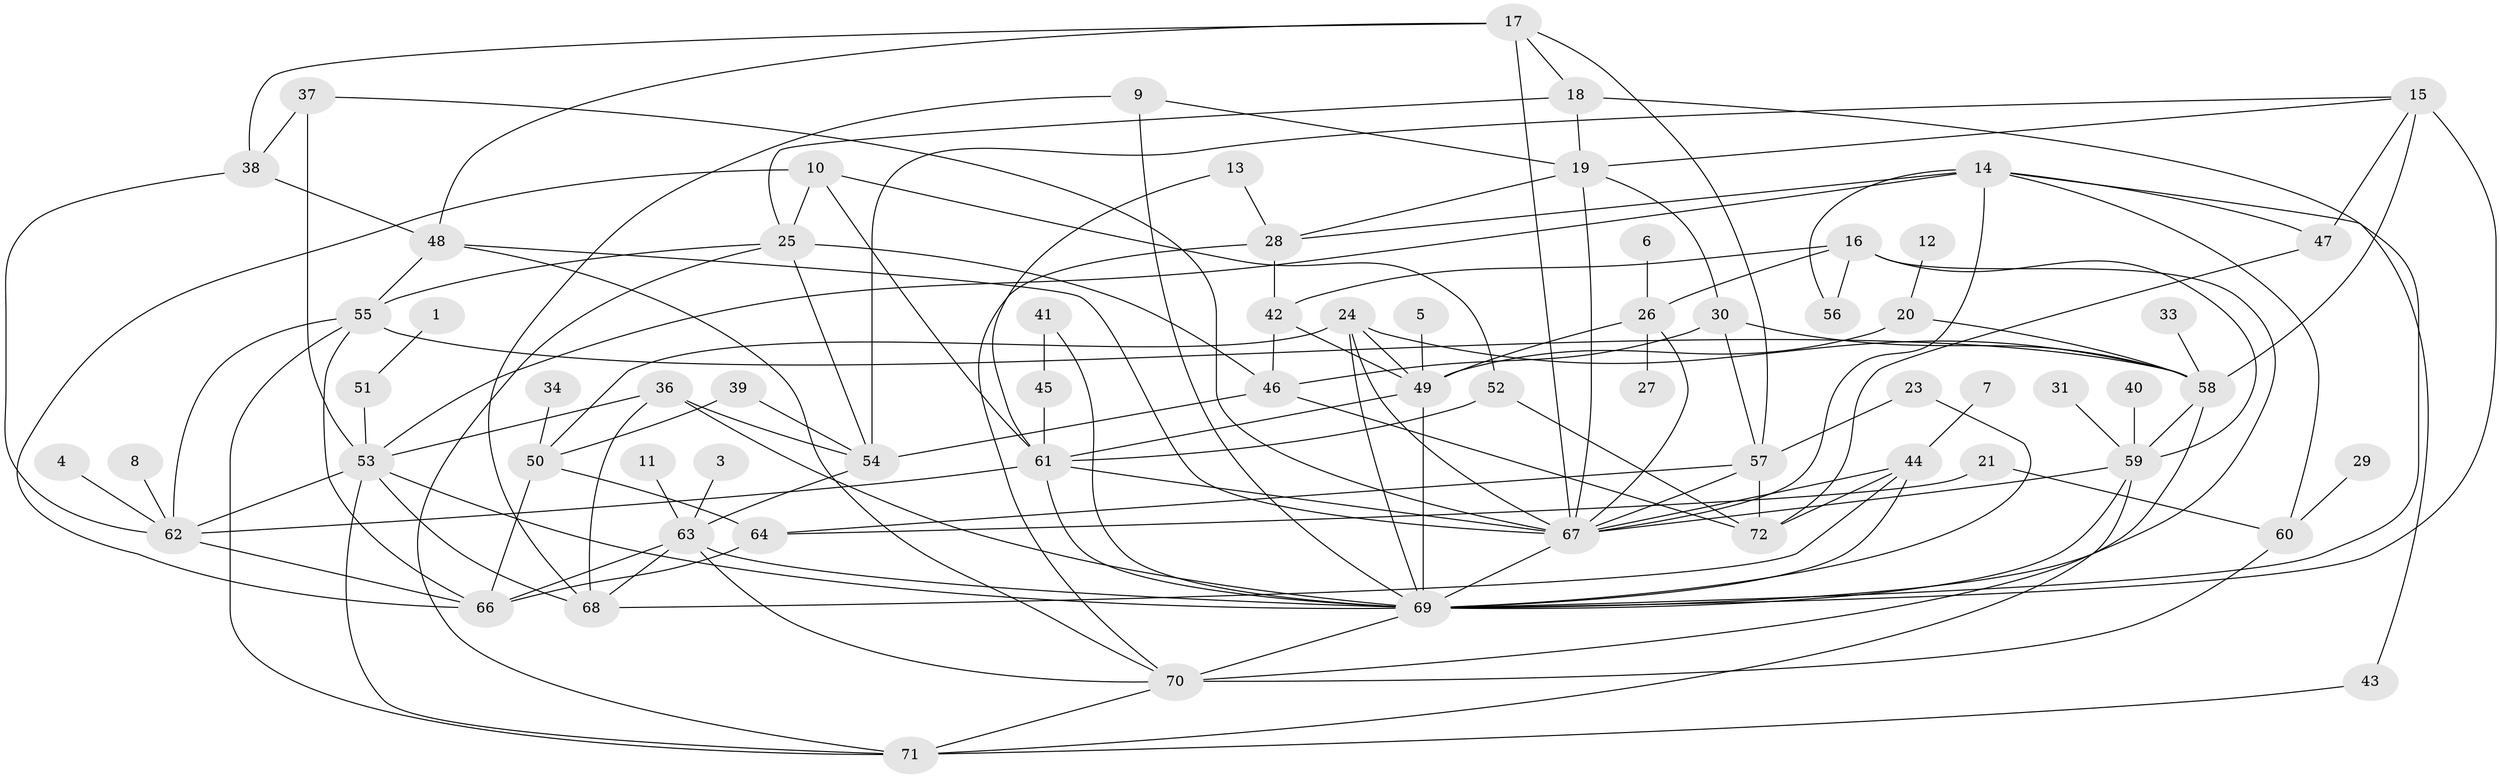 // original degree distribution, {4: 0.20833333333333334, 2: 0.1597222222222222, 6: 0.06944444444444445, 3: 0.2152777777777778, 1: 0.19444444444444445, 0: 0.034722222222222224, 5: 0.09722222222222222, 7: 0.020833333333333332}
// Generated by graph-tools (version 1.1) at 2025/25/03/09/25 03:25:20]
// undirected, 67 vertices, 138 edges
graph export_dot {
graph [start="1"]
  node [color=gray90,style=filled];
  1;
  3;
  4;
  5;
  6;
  7;
  8;
  9;
  10;
  11;
  12;
  13;
  14;
  15;
  16;
  17;
  18;
  19;
  20;
  21;
  23;
  24;
  25;
  26;
  27;
  28;
  29;
  30;
  31;
  33;
  34;
  36;
  37;
  38;
  39;
  40;
  41;
  42;
  43;
  44;
  45;
  46;
  47;
  48;
  49;
  50;
  51;
  52;
  53;
  54;
  55;
  56;
  57;
  58;
  59;
  60;
  61;
  62;
  63;
  64;
  66;
  67;
  68;
  69;
  70;
  71;
  72;
  1 -- 51 [weight=1.0];
  3 -- 63 [weight=1.0];
  4 -- 62 [weight=1.0];
  5 -- 49 [weight=1.0];
  6 -- 26 [weight=1.0];
  7 -- 44 [weight=1.0];
  8 -- 62 [weight=1.0];
  9 -- 19 [weight=1.0];
  9 -- 68 [weight=1.0];
  9 -- 69 [weight=1.0];
  10 -- 25 [weight=1.0];
  10 -- 52 [weight=1.0];
  10 -- 61 [weight=1.0];
  10 -- 66 [weight=1.0];
  11 -- 63 [weight=1.0];
  12 -- 20 [weight=1.0];
  13 -- 28 [weight=1.0];
  13 -- 61 [weight=1.0];
  14 -- 28 [weight=1.0];
  14 -- 43 [weight=1.0];
  14 -- 47 [weight=1.0];
  14 -- 53 [weight=1.0];
  14 -- 56 [weight=1.0];
  14 -- 60 [weight=1.0];
  14 -- 67 [weight=1.0];
  15 -- 19 [weight=1.0];
  15 -- 47 [weight=1.0];
  15 -- 54 [weight=1.0];
  15 -- 58 [weight=1.0];
  15 -- 69 [weight=1.0];
  16 -- 26 [weight=1.0];
  16 -- 42 [weight=1.0];
  16 -- 56 [weight=1.0];
  16 -- 59 [weight=1.0];
  16 -- 69 [weight=2.0];
  17 -- 18 [weight=1.0];
  17 -- 38 [weight=1.0];
  17 -- 48 [weight=1.0];
  17 -- 57 [weight=1.0];
  17 -- 67 [weight=1.0];
  18 -- 19 [weight=1.0];
  18 -- 25 [weight=1.0];
  18 -- 69 [weight=1.0];
  19 -- 28 [weight=1.0];
  19 -- 30 [weight=1.0];
  19 -- 67 [weight=1.0];
  20 -- 49 [weight=1.0];
  20 -- 58 [weight=2.0];
  21 -- 60 [weight=1.0];
  21 -- 64 [weight=1.0];
  23 -- 57 [weight=1.0];
  23 -- 69 [weight=1.0];
  24 -- 49 [weight=1.0];
  24 -- 50 [weight=1.0];
  24 -- 58 [weight=1.0];
  24 -- 67 [weight=1.0];
  24 -- 69 [weight=1.0];
  25 -- 46 [weight=1.0];
  25 -- 54 [weight=1.0];
  25 -- 55 [weight=1.0];
  25 -- 71 [weight=1.0];
  26 -- 27 [weight=1.0];
  26 -- 49 [weight=1.0];
  26 -- 67 [weight=1.0];
  28 -- 42 [weight=1.0];
  28 -- 70 [weight=1.0];
  29 -- 60 [weight=1.0];
  30 -- 46 [weight=1.0];
  30 -- 57 [weight=1.0];
  30 -- 58 [weight=1.0];
  31 -- 59 [weight=2.0];
  33 -- 58 [weight=1.0];
  34 -- 50 [weight=1.0];
  36 -- 53 [weight=1.0];
  36 -- 54 [weight=1.0];
  36 -- 68 [weight=1.0];
  36 -- 69 [weight=1.0];
  37 -- 38 [weight=1.0];
  37 -- 53 [weight=1.0];
  37 -- 67 [weight=1.0];
  38 -- 48 [weight=1.0];
  38 -- 62 [weight=1.0];
  39 -- 50 [weight=1.0];
  39 -- 54 [weight=1.0];
  40 -- 59 [weight=2.0];
  41 -- 45 [weight=1.0];
  41 -- 69 [weight=1.0];
  42 -- 46 [weight=1.0];
  42 -- 49 [weight=1.0];
  43 -- 71 [weight=1.0];
  44 -- 67 [weight=1.0];
  44 -- 68 [weight=1.0];
  44 -- 69 [weight=1.0];
  44 -- 72 [weight=1.0];
  45 -- 61 [weight=1.0];
  46 -- 54 [weight=1.0];
  46 -- 72 [weight=1.0];
  47 -- 72 [weight=1.0];
  48 -- 55 [weight=1.0];
  48 -- 67 [weight=1.0];
  48 -- 70 [weight=1.0];
  49 -- 61 [weight=1.0];
  49 -- 69 [weight=1.0];
  50 -- 64 [weight=1.0];
  50 -- 66 [weight=1.0];
  51 -- 53 [weight=1.0];
  52 -- 61 [weight=1.0];
  52 -- 72 [weight=1.0];
  53 -- 62 [weight=1.0];
  53 -- 68 [weight=1.0];
  53 -- 69 [weight=1.0];
  53 -- 71 [weight=1.0];
  54 -- 63 [weight=1.0];
  55 -- 58 [weight=1.0];
  55 -- 62 [weight=1.0];
  55 -- 66 [weight=1.0];
  55 -- 71 [weight=1.0];
  57 -- 64 [weight=1.0];
  57 -- 67 [weight=2.0];
  57 -- 72 [weight=1.0];
  58 -- 59 [weight=1.0];
  58 -- 70 [weight=1.0];
  59 -- 67 [weight=1.0];
  59 -- 69 [weight=1.0];
  59 -- 71 [weight=1.0];
  60 -- 70 [weight=2.0];
  61 -- 62 [weight=2.0];
  61 -- 67 [weight=2.0];
  61 -- 69 [weight=1.0];
  62 -- 66 [weight=1.0];
  63 -- 66 [weight=1.0];
  63 -- 68 [weight=1.0];
  63 -- 69 [weight=1.0];
  63 -- 70 [weight=1.0];
  64 -- 66 [weight=1.0];
  67 -- 69 [weight=1.0];
  69 -- 70 [weight=1.0];
  70 -- 71 [weight=1.0];
}
